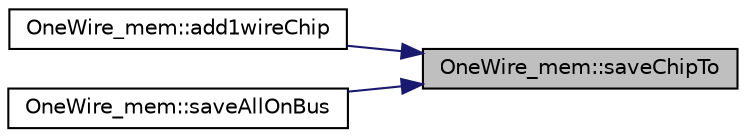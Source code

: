 digraph "OneWire_mem::saveChipTo"
{
 // INTERACTIVE_SVG=YES
 // LATEX_PDF_SIZE
  edge [fontname="Helvetica",fontsize="10",labelfontname="Helvetica",labelfontsize="10"];
  node [fontname="Helvetica",fontsize="10",shape=record];
  rankdir="RL";
  Node1 [label="OneWire_mem::saveChipTo",height=0.2,width=0.4,color="black", fillcolor="grey75", style="filled", fontcolor="black",tooltip="Save the chip to nonvolatile storage overwriting any value already stored there."];
  Node1 -> Node2 [dir="back",color="midnightblue",fontsize="10",style="solid"];
  Node2 [label="OneWire_mem::add1wireChip",height=0.2,width=0.4,color="black", fillcolor="white", style="filled",URL="$class_one_wire__mem.html#a5b48b1dbefc529284d2df8151e526d4c",tooltip="Add 1wire chip in addr param to eeprom. Adds the details passed, no looking up on bus etc...."];
  Node1 -> Node3 [dir="back",color="midnightblue",fontsize="10",style="solid"];
  Node3 [label="OneWire_mem::saveAllOnBus",height=0.2,width=0.4,color="black", fillcolor="white", style="filled",URL="$class_one_wire__mem.html#a27f7ce3561aa62be2b5f2bb356c0e96f",tooltip="Save all 1-wire chips on a 1-wire bus to storage e.g. EEPROM."];
}
